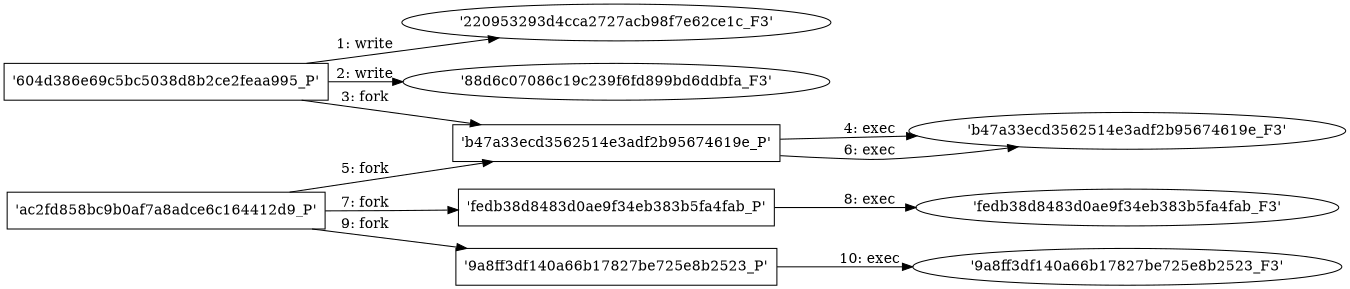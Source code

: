 digraph "D:\Learning\Paper\apt\基于CTI的攻击预警\Dataset\攻击图\ASGfromALLCTI\Text-Based COVID-19 Spam Wants Your Information, Money.dot" {
rankdir="LR"
size="9"
fixedsize="false"
splines="true"
nodesep=0.3
ranksep=0
fontsize=10
overlap="scalexy"
engine= "neato"
	"'220953293d4cca2727acb98f7e62ce1c_F3'" [node_type=file shape=ellipse]
	"'604d386e69c5bc5038d8b2ce2feaa995_P'" [node_type=Process shape=box]
	"'604d386e69c5bc5038d8b2ce2feaa995_P'" -> "'220953293d4cca2727acb98f7e62ce1c_F3'" [label="1: write"]
	"'88d6c07086c19c239f6fd899bd6ddbfa_F3'" [node_type=file shape=ellipse]
	"'604d386e69c5bc5038d8b2ce2feaa995_P'" [node_type=Process shape=box]
	"'604d386e69c5bc5038d8b2ce2feaa995_P'" -> "'88d6c07086c19c239f6fd899bd6ddbfa_F3'" [label="2: write"]
	"'604d386e69c5bc5038d8b2ce2feaa995_P'" [node_type=Process shape=box]
	"'b47a33ecd3562514e3adf2b95674619e_P'" [node_type=Process shape=box]
	"'604d386e69c5bc5038d8b2ce2feaa995_P'" -> "'b47a33ecd3562514e3adf2b95674619e_P'" [label="3: fork"]
	"'b47a33ecd3562514e3adf2b95674619e_P'" [node_type=Process shape=box]
	"'b47a33ecd3562514e3adf2b95674619e_F3'" [node_type=File shape=ellipse]
	"'b47a33ecd3562514e3adf2b95674619e_P'" -> "'b47a33ecd3562514e3adf2b95674619e_F3'" [label="4: exec"]
	"'ac2fd858bc9b0af7a8adce6c164412d9_P'" [node_type=Process shape=box]
	"'b47a33ecd3562514e3adf2b95674619e_P'" [node_type=Process shape=box]
	"'ac2fd858bc9b0af7a8adce6c164412d9_P'" -> "'b47a33ecd3562514e3adf2b95674619e_P'" [label="5: fork"]
	"'b47a33ecd3562514e3adf2b95674619e_P'" [node_type=Process shape=box]
	"'b47a33ecd3562514e3adf2b95674619e_F3'" [node_type=File shape=ellipse]
	"'b47a33ecd3562514e3adf2b95674619e_P'" -> "'b47a33ecd3562514e3adf2b95674619e_F3'" [label="6: exec"]
	"'ac2fd858bc9b0af7a8adce6c164412d9_P'" [node_type=Process shape=box]
	"'fedb38d8483d0ae9f34eb383b5fa4fab_P'" [node_type=Process shape=box]
	"'ac2fd858bc9b0af7a8adce6c164412d9_P'" -> "'fedb38d8483d0ae9f34eb383b5fa4fab_P'" [label="7: fork"]
	"'fedb38d8483d0ae9f34eb383b5fa4fab_P'" [node_type=Process shape=box]
	"'fedb38d8483d0ae9f34eb383b5fa4fab_F3'" [node_type=File shape=ellipse]
	"'fedb38d8483d0ae9f34eb383b5fa4fab_P'" -> "'fedb38d8483d0ae9f34eb383b5fa4fab_F3'" [label="8: exec"]
	"'ac2fd858bc9b0af7a8adce6c164412d9_P'" [node_type=Process shape=box]
	"'9a8ff3df140a66b17827be725e8b2523_P'" [node_type=Process shape=box]
	"'ac2fd858bc9b0af7a8adce6c164412d9_P'" -> "'9a8ff3df140a66b17827be725e8b2523_P'" [label="9: fork"]
	"'9a8ff3df140a66b17827be725e8b2523_P'" [node_type=Process shape=box]
	"'9a8ff3df140a66b17827be725e8b2523_F3'" [node_type=File shape=ellipse]
	"'9a8ff3df140a66b17827be725e8b2523_P'" -> "'9a8ff3df140a66b17827be725e8b2523_F3'" [label="10: exec"]
}
